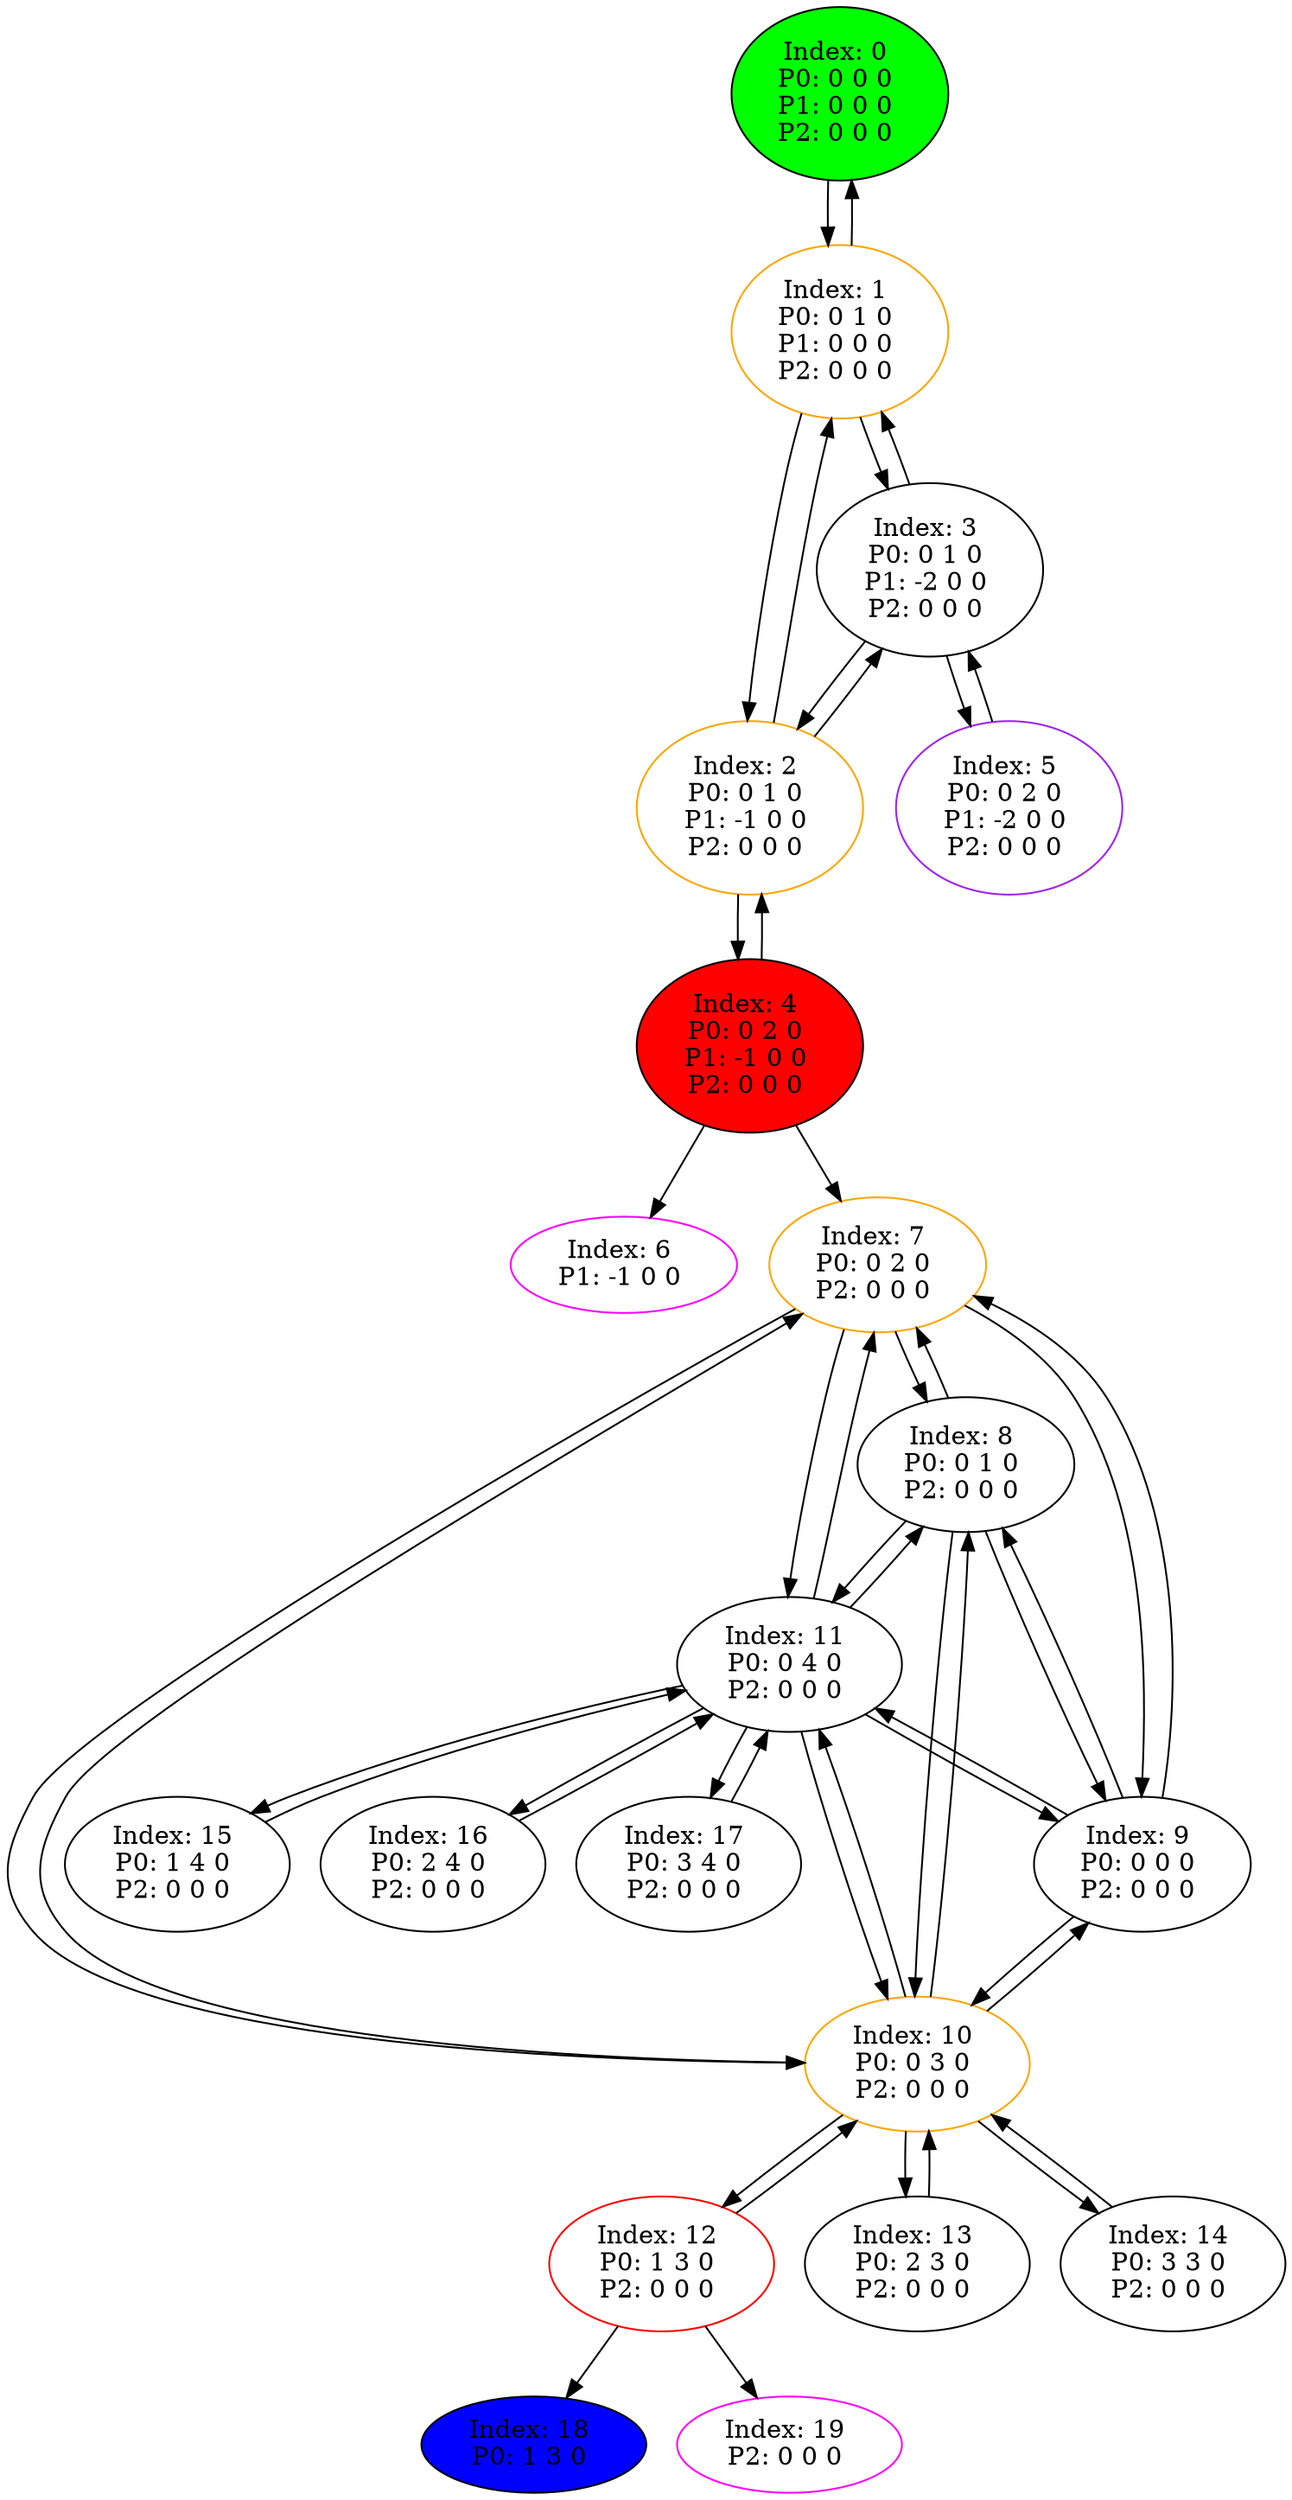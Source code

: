 digraph G {
color = "black"
0[label = "Index: 0 
P0: 0 0 0 
P1: 0 0 0 
P2: 0 0 0 
", style="filled", fillcolor = "green"]
1[label = "Index: 1 
P0: 0 1 0 
P1: 0 0 0 
P2: 0 0 0 
", color = "orange"]
2[label = "Index: 2 
P0: 0 1 0 
P1: -1 0 0 
P2: 0 0 0 
", color = "orange"]
3[label = "Index: 3 
P0: 0 1 0 
P1: -2 0 0 
P2: 0 0 0 
"]
4[label = "Index: 4 
P0: 0 2 0 
P1: -1 0 0 
P2: 0 0 0 
", style="filled", fillcolor = "red"]
5[label = "Index: 5 
P0: 0 2 0 
P1: -2 0 0 
P2: 0 0 0 
", color = "purple"]
6[label = "Index: 6 
P1: -1 0 0 
", color = "fuchsia"]
7[label = "Index: 7 
P0: 0 2 0 
P2: 0 0 0 
", color = "orange"]
8[label = "Index: 8 
P0: 0 1 0 
P2: 0 0 0 
"]
9[label = "Index: 9 
P0: 0 0 0 
P2: 0 0 0 
"]
10[label = "Index: 10 
P0: 0 3 0 
P2: 0 0 0 
", color = "orange"]
11[label = "Index: 11 
P0: 0 4 0 
P2: 0 0 0 
"]
12[label = "Index: 12 
P0: 1 3 0 
P2: 0 0 0 
", color = "red"]
13[label = "Index: 13 
P0: 2 3 0 
P2: 0 0 0 
"]
14[label = "Index: 14 
P0: 3 3 0 
P2: 0 0 0 
"]
15[label = "Index: 15 
P0: 1 4 0 
P2: 0 0 0 
"]
16[label = "Index: 16 
P0: 2 4 0 
P2: 0 0 0 
"]
17[label = "Index: 17 
P0: 3 4 0 
P2: 0 0 0 
"]
18[label = "Index: 18 
P0: 1 3 0 
", style="filled", fillcolor = "blue"]
19[label = "Index: 19 
P2: 0 0 0 
", color = "fuchsia"]
0 -> 1

1 -> 0
1 -> 2
1 -> 3

2 -> 1
2 -> 4
2 -> 3

3 -> 1
3 -> 2
3 -> 5

4 -> 2
4 -> 7
4 -> 6

5 -> 3

7 -> 8
7 -> 9
7 -> 10
7 -> 11

8 -> 7
8 -> 9
8 -> 10
8 -> 11

9 -> 7
9 -> 8
9 -> 10
9 -> 11

10 -> 7
10 -> 8
10 -> 9
10 -> 12
10 -> 13
10 -> 14
10 -> 11

11 -> 7
11 -> 8
11 -> 9
11 -> 10
11 -> 15
11 -> 16
11 -> 17

12 -> 10
12 -> 19
12 -> 18

13 -> 10

14 -> 10

15 -> 11

16 -> 11

17 -> 11

}
